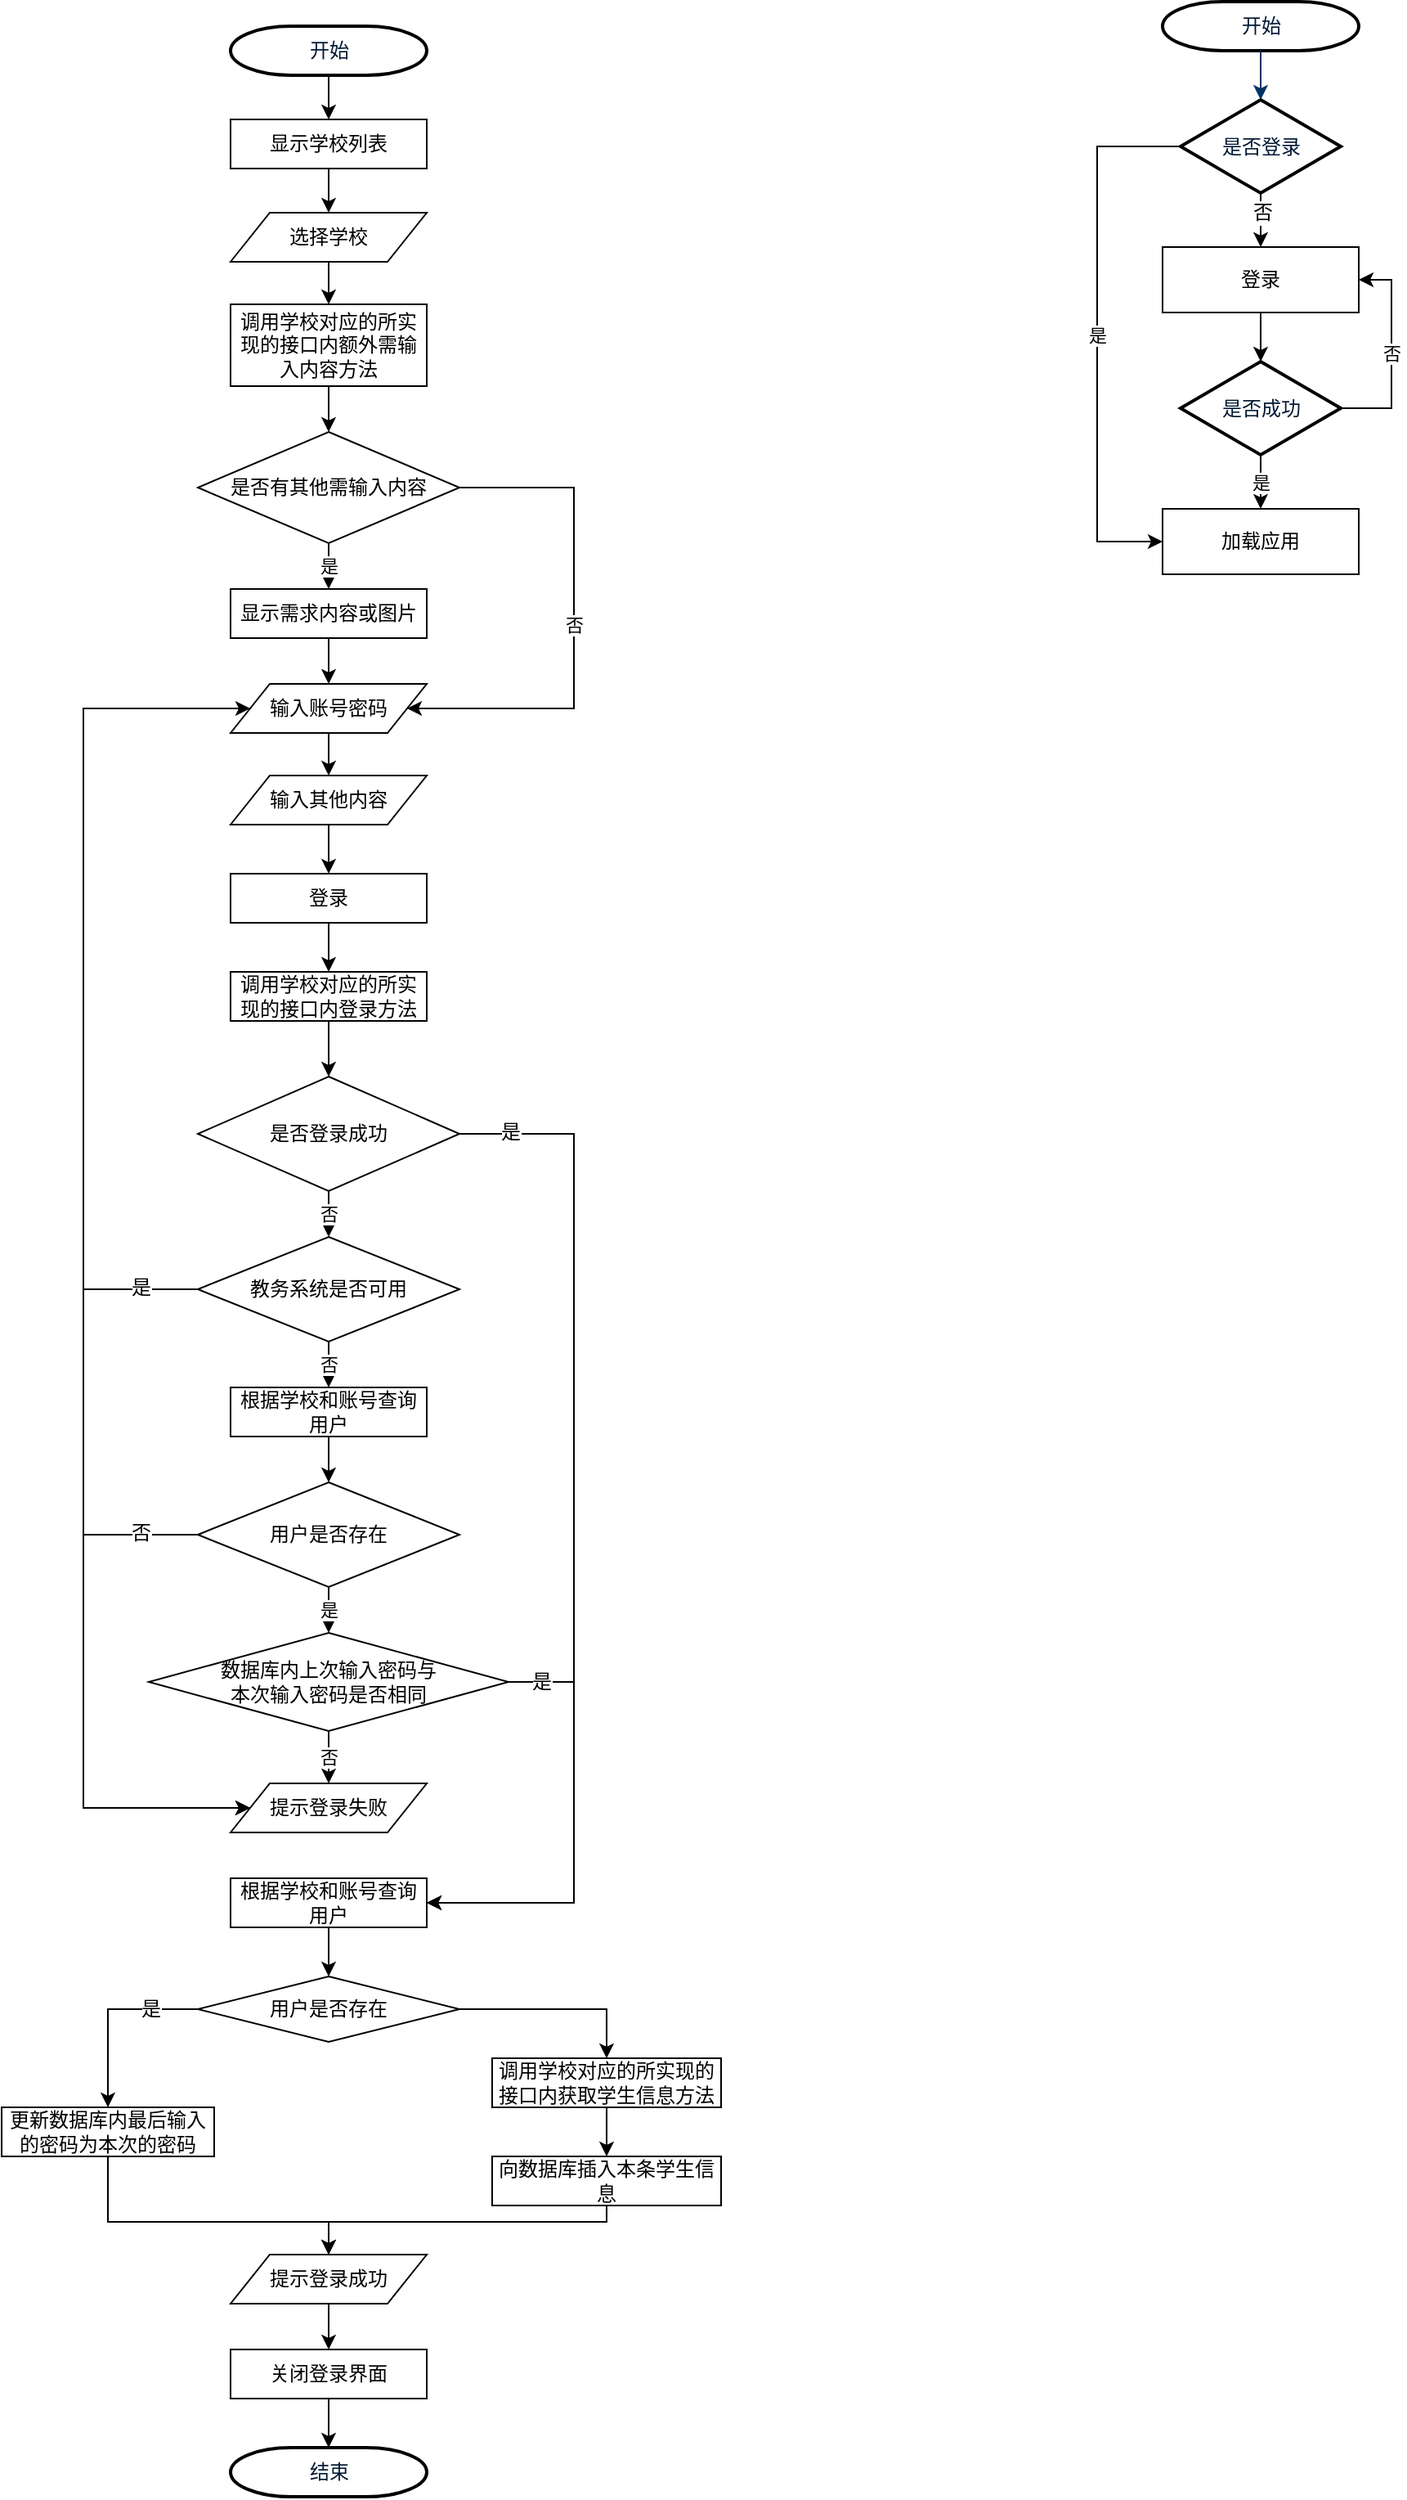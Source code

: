 <mxfile version="10.6.9" type="github"><diagram name="Page-1" id="edf60f1a-56cd-e834-aa8a-f176f3a09ee4"><mxGraphModel dx="918" dy="616" grid="1" gridSize="10" guides="1" tooltips="1" connect="1" arrows="1" fold="1" page="1" pageScale="1" pageWidth="1100" pageHeight="850" background="#ffffff" math="0" shadow="0"><root><mxCell id="0"/><mxCell id="1" parent="0"/><mxCell id="c_AyeSLThWvpHjJvJmBb-22" style="edgeStyle=orthogonalEdgeStyle;rounded=0;orthogonalLoop=1;jettySize=auto;html=1;entryX=0.5;entryY=0;entryDx=0;entryDy=0;" edge="1" parent="1" source="c_AyeSLThWvpHjJvJmBb-1" target="c_AyeSLThWvpHjJvJmBb-15"><mxGeometry relative="1" as="geometry"/></mxCell><mxCell id="c_AyeSLThWvpHjJvJmBb-1" value="开始" style="shape=mxgraph.flowchart.terminator;fillColor=#FFFFFF;strokeColor=#000000;strokeWidth=2;gradientColor=none;gradientDirection=north;fontColor=#001933;fontStyle=0;html=1;" vertex="1" parent="1"><mxGeometry x="180" y="78" width="120" height="30" as="geometry"/></mxCell><mxCell id="c_AyeSLThWvpHjJvJmBb-2" value="开始" style="shape=mxgraph.flowchart.terminator;fillColor=#FFFFFF;strokeColor=#000000;strokeWidth=2;gradientColor=none;gradientDirection=north;fontColor=#001933;fontStyle=0;html=1;" vertex="1" parent="1"><mxGeometry x="750" y="63" width="120" height="30" as="geometry"/></mxCell><mxCell id="c_AyeSLThWvpHjJvJmBb-3" style="fontColor=#001933;fontStyle=1;strokeColor=#003366;strokeWidth=1;html=1;entryX=0.5;entryY=0;entryDx=0;entryDy=0;entryPerimeter=0;" edge="1" parent="1" source="c_AyeSLThWvpHjJvJmBb-2" target="c_AyeSLThWvpHjJvJmBb-7"><mxGeometry relative="1" as="geometry"><mxPoint x="810" y="133" as="targetPoint"/></mxGeometry></mxCell><mxCell id="c_AyeSLThWvpHjJvJmBb-4" style="edgeStyle=orthogonalEdgeStyle;rounded=0;orthogonalLoop=1;jettySize=auto;html=1;entryX=0.5;entryY=0;entryDx=0;entryDy=0;" edge="1" parent="1" source="c_AyeSLThWvpHjJvJmBb-7" target="c_AyeSLThWvpHjJvJmBb-9"><mxGeometry relative="1" as="geometry"/></mxCell><mxCell id="c_AyeSLThWvpHjJvJmBb-5" value="否" style="text;html=1;resizable=0;points=[];align=center;verticalAlign=middle;labelBackgroundColor=#ffffff;" vertex="1" connectable="0" parent="c_AyeSLThWvpHjJvJmBb-4"><mxGeometry x="0.368" y="1" relative="1" as="geometry"><mxPoint y="-6" as="offset"/></mxGeometry></mxCell><mxCell id="c_AyeSLThWvpHjJvJmBb-6" value="是" style="edgeStyle=orthogonalEdgeStyle;rounded=0;orthogonalLoop=1;jettySize=auto;html=1;entryX=0;entryY=0.5;entryDx=0;entryDy=0;" edge="1" parent="1" source="c_AyeSLThWvpHjJvJmBb-7" target="c_AyeSLThWvpHjJvJmBb-13"><mxGeometry relative="1" as="geometry"><Array as="points"><mxPoint x="710" y="152"/><mxPoint x="710" y="393"/></Array></mxGeometry></mxCell><mxCell id="c_AyeSLThWvpHjJvJmBb-7" value="是否登录" style="shape=mxgraph.flowchart.decision;fillColor=#FFFFFF;strokeColor=#000000;strokeWidth=2;gradientColor=none;gradientDirection=north;fontColor=#001933;fontStyle=0;html=1;" vertex="1" parent="1"><mxGeometry x="761" y="123" width="98" height="57" as="geometry"/></mxCell><mxCell id="c_AyeSLThWvpHjJvJmBb-8" style="edgeStyle=orthogonalEdgeStyle;rounded=0;orthogonalLoop=1;jettySize=auto;html=1;entryX=0.5;entryY=0;entryDx=0;entryDy=0;entryPerimeter=0;" edge="1" parent="1" source="c_AyeSLThWvpHjJvJmBb-9" target="c_AyeSLThWvpHjJvJmBb-12"><mxGeometry relative="1" as="geometry"/></mxCell><mxCell id="c_AyeSLThWvpHjJvJmBb-9" value="登录" style="rounded=0;whiteSpace=wrap;html=1;" vertex="1" parent="1"><mxGeometry x="750" y="213" width="120" height="40" as="geometry"/></mxCell><mxCell id="c_AyeSLThWvpHjJvJmBb-10" value="否" style="edgeStyle=orthogonalEdgeStyle;rounded=0;orthogonalLoop=1;jettySize=auto;html=1;entryX=1;entryY=0.5;entryDx=0;entryDy=0;" edge="1" parent="1" source="c_AyeSLThWvpHjJvJmBb-12" target="c_AyeSLThWvpHjJvJmBb-9"><mxGeometry relative="1" as="geometry"><Array as="points"><mxPoint x="890" y="312"/><mxPoint x="890" y="233"/></Array></mxGeometry></mxCell><mxCell id="c_AyeSLThWvpHjJvJmBb-11" value="是" style="edgeStyle=orthogonalEdgeStyle;rounded=0;orthogonalLoop=1;jettySize=auto;html=1;entryX=0.5;entryY=0;entryDx=0;entryDy=0;" edge="1" parent="1" source="c_AyeSLThWvpHjJvJmBb-12" target="c_AyeSLThWvpHjJvJmBb-13"><mxGeometry relative="1" as="geometry"/></mxCell><mxCell id="c_AyeSLThWvpHjJvJmBb-12" value="是否成功" style="shape=mxgraph.flowchart.decision;fillColor=#FFFFFF;strokeColor=#000000;strokeWidth=2;gradientColor=none;gradientDirection=north;fontColor=#001933;fontStyle=0;html=1;" vertex="1" parent="1"><mxGeometry x="761" y="283" width="98" height="57" as="geometry"/></mxCell><mxCell id="c_AyeSLThWvpHjJvJmBb-13" value="加载应用" style="rounded=0;whiteSpace=wrap;html=1;" vertex="1" parent="1"><mxGeometry x="750" y="373" width="120" height="40" as="geometry"/></mxCell><mxCell id="c_AyeSLThWvpHjJvJmBb-64" style="edgeStyle=orthogonalEdgeStyle;rounded=0;orthogonalLoop=1;jettySize=auto;html=1;entryX=0.5;entryY=0;entryDx=0;entryDy=0;" edge="1" parent="1" source="c_AyeSLThWvpHjJvJmBb-14" target="c_AyeSLThWvpHjJvJmBb-34"><mxGeometry relative="1" as="geometry"/></mxCell><mxCell id="c_AyeSLThWvpHjJvJmBb-14" value="选择学校" style="shape=parallelogram;perimeter=parallelogramPerimeter;whiteSpace=wrap;html=1;" vertex="1" parent="1"><mxGeometry x="180" y="192" width="120" height="30" as="geometry"/></mxCell><mxCell id="c_AyeSLThWvpHjJvJmBb-23" style="edgeStyle=orthogonalEdgeStyle;rounded=0;orthogonalLoop=1;jettySize=auto;html=1;entryX=0.5;entryY=0;entryDx=0;entryDy=0;" edge="1" parent="1" source="c_AyeSLThWvpHjJvJmBb-15" target="c_AyeSLThWvpHjJvJmBb-14"><mxGeometry relative="1" as="geometry"/></mxCell><mxCell id="c_AyeSLThWvpHjJvJmBb-15" value="显示学校列表" style="rounded=0;whiteSpace=wrap;html=1;" vertex="1" parent="1"><mxGeometry x="180" y="135" width="120" height="30" as="geometry"/></mxCell><mxCell id="c_AyeSLThWvpHjJvJmBb-63" style="edgeStyle=orthogonalEdgeStyle;rounded=0;orthogonalLoop=1;jettySize=auto;html=1;entryX=0.5;entryY=0;entryDx=0;entryDy=0;" edge="1" parent="1" source="c_AyeSLThWvpHjJvJmBb-17" target="c_AyeSLThWvpHjJvJmBb-20"><mxGeometry relative="1" as="geometry"/></mxCell><mxCell id="c_AyeSLThWvpHjJvJmBb-17" value="输入账号密码" style="shape=parallelogram;perimeter=parallelogramPerimeter;whiteSpace=wrap;html=1;" vertex="1" parent="1"><mxGeometry x="180" y="480" width="120" height="30" as="geometry"/></mxCell><mxCell id="c_AyeSLThWvpHjJvJmBb-26" value="是" style="edgeStyle=orthogonalEdgeStyle;rounded=0;orthogonalLoop=1;jettySize=auto;html=1;" edge="1" parent="1" source="c_AyeSLThWvpHjJvJmBb-18" target="c_AyeSLThWvpHjJvJmBb-19"><mxGeometry relative="1" as="geometry"/></mxCell><mxCell id="c_AyeSLThWvpHjJvJmBb-29" value="否" style="edgeStyle=orthogonalEdgeStyle;rounded=0;orthogonalLoop=1;jettySize=auto;html=1;entryX=1;entryY=0.5;entryDx=0;entryDy=0;" edge="1" parent="1" source="c_AyeSLThWvpHjJvJmBb-18" target="c_AyeSLThWvpHjJvJmBb-17"><mxGeometry relative="1" as="geometry"><mxPoint x="480" y="455.5" as="targetPoint"/><Array as="points"><mxPoint x="390" y="360"/><mxPoint x="390" y="495"/></Array></mxGeometry></mxCell><mxCell id="c_AyeSLThWvpHjJvJmBb-18" value="是否有其他需输入内容" style="rhombus;whiteSpace=wrap;html=1;" vertex="1" parent="1"><mxGeometry x="160" y="326" width="160" height="68" as="geometry"/></mxCell><mxCell id="c_AyeSLThWvpHjJvJmBb-65" style="edgeStyle=orthogonalEdgeStyle;rounded=0;orthogonalLoop=1;jettySize=auto;html=1;entryX=0.5;entryY=0;entryDx=0;entryDy=0;" edge="1" parent="1" source="c_AyeSLThWvpHjJvJmBb-19" target="c_AyeSLThWvpHjJvJmBb-17"><mxGeometry relative="1" as="geometry"/></mxCell><mxCell id="c_AyeSLThWvpHjJvJmBb-19" value="显示需求内容或图片" style="rounded=0;whiteSpace=wrap;html=1;" vertex="1" parent="1"><mxGeometry x="180" y="422" width="120" height="30" as="geometry"/></mxCell><mxCell id="c_AyeSLThWvpHjJvJmBb-30" style="edgeStyle=orthogonalEdgeStyle;rounded=0;orthogonalLoop=1;jettySize=auto;html=1;entryX=0.5;entryY=0;entryDx=0;entryDy=0;" edge="1" parent="1" source="c_AyeSLThWvpHjJvJmBb-20" target="c_AyeSLThWvpHjJvJmBb-28"><mxGeometry relative="1" as="geometry"/></mxCell><mxCell id="c_AyeSLThWvpHjJvJmBb-20" value="输入其他内容" style="shape=parallelogram;perimeter=parallelogramPerimeter;whiteSpace=wrap;html=1;" vertex="1" parent="1"><mxGeometry x="180" y="536" width="120" height="30" as="geometry"/></mxCell><mxCell id="c_AyeSLThWvpHjJvJmBb-32" value="" style="edgeStyle=orthogonalEdgeStyle;rounded=0;orthogonalLoop=1;jettySize=auto;html=1;" edge="1" parent="1" source="c_AyeSLThWvpHjJvJmBb-28" target="c_AyeSLThWvpHjJvJmBb-31"><mxGeometry relative="1" as="geometry"/></mxCell><mxCell id="c_AyeSLThWvpHjJvJmBb-28" value="登录" style="rounded=0;whiteSpace=wrap;html=1;" vertex="1" parent="1"><mxGeometry x="180" y="596" width="120" height="30" as="geometry"/></mxCell><mxCell id="c_AyeSLThWvpHjJvJmBb-38" style="edgeStyle=orthogonalEdgeStyle;rounded=0;orthogonalLoop=1;jettySize=auto;html=1;entryX=0.5;entryY=0;entryDx=0;entryDy=0;" edge="1" parent="1" source="c_AyeSLThWvpHjJvJmBb-31" target="c_AyeSLThWvpHjJvJmBb-37"><mxGeometry relative="1" as="geometry"/></mxCell><mxCell id="c_AyeSLThWvpHjJvJmBb-31" value="调用学校对应的所实现的接口内登录方法" style="rounded=0;whiteSpace=wrap;html=1;" vertex="1" parent="1"><mxGeometry x="180" y="656" width="120" height="30" as="geometry"/></mxCell><mxCell id="c_AyeSLThWvpHjJvJmBb-36" style="edgeStyle=orthogonalEdgeStyle;rounded=0;orthogonalLoop=1;jettySize=auto;html=1;entryX=0.5;entryY=0;entryDx=0;entryDy=0;" edge="1" parent="1" target="c_AyeSLThWvpHjJvJmBb-18"><mxGeometry relative="1" as="geometry"><mxPoint x="240" y="294" as="sourcePoint"/></mxGeometry></mxCell><mxCell id="c_AyeSLThWvpHjJvJmBb-34" value="调用学校对应的所实现的接口内额外需输入内容方法" style="rounded=0;whiteSpace=wrap;html=1;" vertex="1" parent="1"><mxGeometry x="180" y="248" width="120" height="50" as="geometry"/></mxCell><mxCell id="c_AyeSLThWvpHjJvJmBb-40" value="否" style="edgeStyle=orthogonalEdgeStyle;rounded=0;orthogonalLoop=1;jettySize=auto;html=1;" edge="1" parent="1" source="c_AyeSLThWvpHjJvJmBb-37" target="c_AyeSLThWvpHjJvJmBb-39"><mxGeometry relative="1" as="geometry"/></mxCell><mxCell id="c_AyeSLThWvpHjJvJmBb-74" style="edgeStyle=orthogonalEdgeStyle;rounded=0;orthogonalLoop=1;jettySize=auto;html=1;entryX=1;entryY=0.5;entryDx=0;entryDy=0;" edge="1" parent="1" source="c_AyeSLThWvpHjJvJmBb-37" target="c_AyeSLThWvpHjJvJmBb-72"><mxGeometry relative="1" as="geometry"><Array as="points"><mxPoint x="390" y="755"/><mxPoint x="390" y="1225"/></Array></mxGeometry></mxCell><mxCell id="c_AyeSLThWvpHjJvJmBb-76" value="是" style="text;html=1;resizable=0;points=[];align=center;verticalAlign=middle;labelBackgroundColor=#ffffff;" vertex="1" connectable="0" parent="c_AyeSLThWvpHjJvJmBb-74"><mxGeometry x="-0.902" y="1" relative="1" as="geometry"><mxPoint as="offset"/></mxGeometry></mxCell><mxCell id="c_AyeSLThWvpHjJvJmBb-37" value="是否登录成功" style="rhombus;whiteSpace=wrap;html=1;" vertex="1" parent="1"><mxGeometry x="160" y="720" width="160" height="70" as="geometry"/></mxCell><mxCell id="c_AyeSLThWvpHjJvJmBb-45" value="否" style="edgeStyle=orthogonalEdgeStyle;rounded=0;orthogonalLoop=1;jettySize=auto;html=1;entryX=0.5;entryY=0;entryDx=0;entryDy=0;" edge="1" parent="1" source="c_AyeSLThWvpHjJvJmBb-39" target="c_AyeSLThWvpHjJvJmBb-44"><mxGeometry relative="1" as="geometry"/></mxCell><mxCell id="c_AyeSLThWvpHjJvJmBb-69" style="edgeStyle=orthogonalEdgeStyle;rounded=0;orthogonalLoop=1;jettySize=auto;html=1;entryX=0;entryY=0.5;entryDx=0;entryDy=0;" edge="1" parent="1" source="c_AyeSLThWvpHjJvJmBb-39" target="c_AyeSLThWvpHjJvJmBb-56"><mxGeometry relative="1" as="geometry"><Array as="points"><mxPoint x="90" y="850"/><mxPoint x="90" y="1167"/></Array></mxGeometry></mxCell><mxCell id="c_AyeSLThWvpHjJvJmBb-70" value="是" style="text;html=1;resizable=0;points=[];align=center;verticalAlign=middle;labelBackgroundColor=#ffffff;" vertex="1" connectable="0" parent="c_AyeSLThWvpHjJvJmBb-69"><mxGeometry x="-0.857" y="1" relative="1" as="geometry"><mxPoint y="-2" as="offset"/></mxGeometry></mxCell><mxCell id="c_AyeSLThWvpHjJvJmBb-39" value="教务系统是否可用" style="rhombus;whiteSpace=wrap;html=1;" vertex="1" parent="1"><mxGeometry x="160" y="818" width="160" height="64" as="geometry"/></mxCell><mxCell id="c_AyeSLThWvpHjJvJmBb-50" style="edgeStyle=orthogonalEdgeStyle;rounded=0;orthogonalLoop=1;jettySize=auto;html=1;" edge="1" parent="1" source="c_AyeSLThWvpHjJvJmBb-44" target="c_AyeSLThWvpHjJvJmBb-48"><mxGeometry relative="1" as="geometry"/></mxCell><mxCell id="c_AyeSLThWvpHjJvJmBb-44" value="根据学校和账号查询用户" style="rounded=0;whiteSpace=wrap;html=1;" vertex="1" parent="1"><mxGeometry x="180" y="910" width="120" height="30" as="geometry"/></mxCell><mxCell id="c_AyeSLThWvpHjJvJmBb-53" value="是" style="edgeStyle=orthogonalEdgeStyle;rounded=0;orthogonalLoop=1;jettySize=auto;html=1;" edge="1" parent="1" source="c_AyeSLThWvpHjJvJmBb-48" target="c_AyeSLThWvpHjJvJmBb-51"><mxGeometry relative="1" as="geometry"/></mxCell><mxCell id="c_AyeSLThWvpHjJvJmBb-66" style="edgeStyle=orthogonalEdgeStyle;rounded=0;orthogonalLoop=1;jettySize=auto;html=1;entryX=0;entryY=0.5;entryDx=0;entryDy=0;" edge="1" parent="1" source="c_AyeSLThWvpHjJvJmBb-48" target="c_AyeSLThWvpHjJvJmBb-56"><mxGeometry relative="1" as="geometry"><Array as="points"><mxPoint x="90" y="1000"/><mxPoint x="90" y="1167"/></Array></mxGeometry></mxCell><mxCell id="c_AyeSLThWvpHjJvJmBb-68" value="否" style="text;html=1;resizable=0;points=[];align=center;verticalAlign=middle;labelBackgroundColor=#ffffff;" vertex="1" connectable="0" parent="c_AyeSLThWvpHjJvJmBb-66"><mxGeometry x="-0.793" y="-3" relative="1" as="geometry"><mxPoint y="2" as="offset"/></mxGeometry></mxCell><mxCell id="c_AyeSLThWvpHjJvJmBb-48" value="用户是否存在" style="rhombus;whiteSpace=wrap;html=1;" vertex="1" parent="1"><mxGeometry x="160" y="968" width="160" height="64" as="geometry"/></mxCell><mxCell id="c_AyeSLThWvpHjJvJmBb-54" value="否" style="edgeStyle=orthogonalEdgeStyle;rounded=0;orthogonalLoop=1;jettySize=auto;html=1;entryX=0.5;entryY=0;entryDx=0;entryDy=0;" edge="1" parent="1" source="c_AyeSLThWvpHjJvJmBb-51" target="c_AyeSLThWvpHjJvJmBb-56"><mxGeometry relative="1" as="geometry"><mxPoint x="240" y="1150" as="targetPoint"/></mxGeometry></mxCell><mxCell id="c_AyeSLThWvpHjJvJmBb-73" style="edgeStyle=orthogonalEdgeStyle;rounded=0;orthogonalLoop=1;jettySize=auto;html=1;entryX=1;entryY=0.5;entryDx=0;entryDy=0;" edge="1" parent="1" source="c_AyeSLThWvpHjJvJmBb-51" target="c_AyeSLThWvpHjJvJmBb-72"><mxGeometry relative="1" as="geometry"><mxPoint x="350" y="1190" as="targetPoint"/><Array as="points"><mxPoint x="390" y="1090"/><mxPoint x="390" y="1225"/></Array></mxGeometry></mxCell><mxCell id="c_AyeSLThWvpHjJvJmBb-77" value="是" style="text;html=1;resizable=0;points=[];align=center;verticalAlign=middle;labelBackgroundColor=#ffffff;" vertex="1" connectable="0" parent="c_AyeSLThWvpHjJvJmBb-73"><mxGeometry x="-0.849" relative="1" as="geometry"><mxPoint as="offset"/></mxGeometry></mxCell><mxCell id="c_AyeSLThWvpHjJvJmBb-51" value="数据库内上次输入密码与&lt;br&gt;本次输入密码是否相同" style="rhombus;whiteSpace=wrap;html=1;" vertex="1" parent="1"><mxGeometry x="130" y="1060" width="220" height="60" as="geometry"/></mxCell><mxCell id="c_AyeSLThWvpHjJvJmBb-62" style="edgeStyle=orthogonalEdgeStyle;rounded=0;orthogonalLoop=1;jettySize=auto;html=1;entryX=0;entryY=0.5;entryDx=0;entryDy=0;" edge="1" parent="1" source="c_AyeSLThWvpHjJvJmBb-56" target="c_AyeSLThWvpHjJvJmBb-17"><mxGeometry relative="1" as="geometry"><Array as="points"><mxPoint x="90" y="1167"/><mxPoint x="90" y="495"/></Array></mxGeometry></mxCell><mxCell id="c_AyeSLThWvpHjJvJmBb-56" value="提示登录失败" style="shape=parallelogram;perimeter=parallelogramPerimeter;whiteSpace=wrap;html=1;" vertex="1" parent="1"><mxGeometry x="180" y="1152" width="120" height="30" as="geometry"/></mxCell><mxCell id="c_AyeSLThWvpHjJvJmBb-85" style="edgeStyle=orthogonalEdgeStyle;rounded=0;orthogonalLoop=1;jettySize=auto;html=1;" edge="1" parent="1" source="c_AyeSLThWvpHjJvJmBb-57" target="c_AyeSLThWvpHjJvJmBb-58"><mxGeometry relative="1" as="geometry"/></mxCell><mxCell id="c_AyeSLThWvpHjJvJmBb-57" value="提示登录成功" style="shape=parallelogram;perimeter=parallelogramPerimeter;whiteSpace=wrap;html=1;" vertex="1" parent="1"><mxGeometry x="180" y="1440" width="120" height="30" as="geometry"/></mxCell><mxCell id="c_AyeSLThWvpHjJvJmBb-86" style="edgeStyle=orthogonalEdgeStyle;rounded=0;orthogonalLoop=1;jettySize=auto;html=1;entryX=0.5;entryY=0;entryDx=0;entryDy=0;entryPerimeter=0;" edge="1" parent="1" source="c_AyeSLThWvpHjJvJmBb-58" target="c_AyeSLThWvpHjJvJmBb-61"><mxGeometry relative="1" as="geometry"/></mxCell><mxCell id="c_AyeSLThWvpHjJvJmBb-58" value="关闭登录界面" style="rounded=0;whiteSpace=wrap;html=1;" vertex="1" parent="1"><mxGeometry x="180" y="1498" width="120" height="30" as="geometry"/></mxCell><mxCell id="c_AyeSLThWvpHjJvJmBb-61" value="结束" style="shape=mxgraph.flowchart.terminator;fillColor=#FFFFFF;strokeColor=#000000;strokeWidth=2;gradientColor=none;gradientDirection=north;fontColor=#001933;fontStyle=0;html=1;" vertex="1" parent="1"><mxGeometry x="180" y="1558" width="120" height="30" as="geometry"/></mxCell><mxCell id="c_AyeSLThWvpHjJvJmBb-79" style="edgeStyle=orthogonalEdgeStyle;rounded=0;orthogonalLoop=1;jettySize=auto;html=1;entryX=0.5;entryY=0;entryDx=0;entryDy=0;" edge="1" parent="1" source="c_AyeSLThWvpHjJvJmBb-72" target="c_AyeSLThWvpHjJvJmBb-78"><mxGeometry relative="1" as="geometry"/></mxCell><mxCell id="c_AyeSLThWvpHjJvJmBb-72" value="根据学校和账号查询用户" style="rounded=0;whiteSpace=wrap;html=1;" vertex="1" parent="1"><mxGeometry x="180" y="1210" width="120" height="30" as="geometry"/></mxCell><mxCell id="c_AyeSLThWvpHjJvJmBb-82" style="edgeStyle=orthogonalEdgeStyle;rounded=0;orthogonalLoop=1;jettySize=auto;html=1;" edge="1" parent="1" source="c_AyeSLThWvpHjJvJmBb-78" target="c_AyeSLThWvpHjJvJmBb-81"><mxGeometry relative="1" as="geometry"><Array as="points"><mxPoint x="105" y="1290"/></Array></mxGeometry></mxCell><mxCell id="c_AyeSLThWvpHjJvJmBb-83" value="是" style="text;html=1;resizable=0;points=[];align=center;verticalAlign=middle;labelBackgroundColor=#ffffff;" vertex="1" connectable="0" parent="c_AyeSLThWvpHjJvJmBb-82"><mxGeometry x="-0.12" y="19" relative="1" as="geometry"><mxPoint x="21" y="-19" as="offset"/></mxGeometry></mxCell><mxCell id="c_AyeSLThWvpHjJvJmBb-88" style="edgeStyle=orthogonalEdgeStyle;rounded=0;orthogonalLoop=1;jettySize=auto;html=1;entryX=0.5;entryY=0;entryDx=0;entryDy=0;" edge="1" parent="1" source="c_AyeSLThWvpHjJvJmBb-78" target="c_AyeSLThWvpHjJvJmBb-87"><mxGeometry relative="1" as="geometry"/></mxCell><mxCell id="c_AyeSLThWvpHjJvJmBb-78" value="用户是否存在" style="rhombus;whiteSpace=wrap;html=1;" vertex="1" parent="1"><mxGeometry x="160" y="1270" width="160" height="40" as="geometry"/></mxCell><mxCell id="c_AyeSLThWvpHjJvJmBb-84" style="edgeStyle=orthogonalEdgeStyle;rounded=0;orthogonalLoop=1;jettySize=auto;html=1;entryX=0.5;entryY=0;entryDx=0;entryDy=0;" edge="1" parent="1" source="c_AyeSLThWvpHjJvJmBb-81" target="c_AyeSLThWvpHjJvJmBb-57"><mxGeometry relative="1" as="geometry"><Array as="points"><mxPoint x="105" y="1420"/><mxPoint x="240" y="1420"/></Array></mxGeometry></mxCell><mxCell id="c_AyeSLThWvpHjJvJmBb-81" value="更新数据库内最后输入的密码为本次的密码" style="rounded=0;whiteSpace=wrap;html=1;" vertex="1" parent="1"><mxGeometry x="40" y="1350" width="130" height="30" as="geometry"/></mxCell><mxCell id="c_AyeSLThWvpHjJvJmBb-92" style="edgeStyle=orthogonalEdgeStyle;rounded=0;orthogonalLoop=1;jettySize=auto;html=1;entryX=0.5;entryY=0;entryDx=0;entryDy=0;" edge="1" parent="1" source="c_AyeSLThWvpHjJvJmBb-87" target="c_AyeSLThWvpHjJvJmBb-89"><mxGeometry relative="1" as="geometry"/></mxCell><mxCell id="c_AyeSLThWvpHjJvJmBb-87" value="调用学校对应的所实现的接口内获取学生信息方法" style="rounded=0;whiteSpace=wrap;html=1;" vertex="1" parent="1"><mxGeometry x="340" y="1320" width="140" height="30" as="geometry"/></mxCell><mxCell id="c_AyeSLThWvpHjJvJmBb-90" style="edgeStyle=orthogonalEdgeStyle;rounded=0;orthogonalLoop=1;jettySize=auto;html=1;entryX=0.5;entryY=0;entryDx=0;entryDy=0;" edge="1" parent="1" source="c_AyeSLThWvpHjJvJmBb-89" target="c_AyeSLThWvpHjJvJmBb-57"><mxGeometry relative="1" as="geometry"><Array as="points"><mxPoint x="410" y="1420"/><mxPoint x="240" y="1420"/></Array></mxGeometry></mxCell><mxCell id="c_AyeSLThWvpHjJvJmBb-89" value="向数据库插入本条学生信息" style="rounded=0;whiteSpace=wrap;html=1;" vertex="1" parent="1"><mxGeometry x="340" y="1380" width="140" height="30" as="geometry"/></mxCell></root></mxGraphModel></diagram></mxfile>